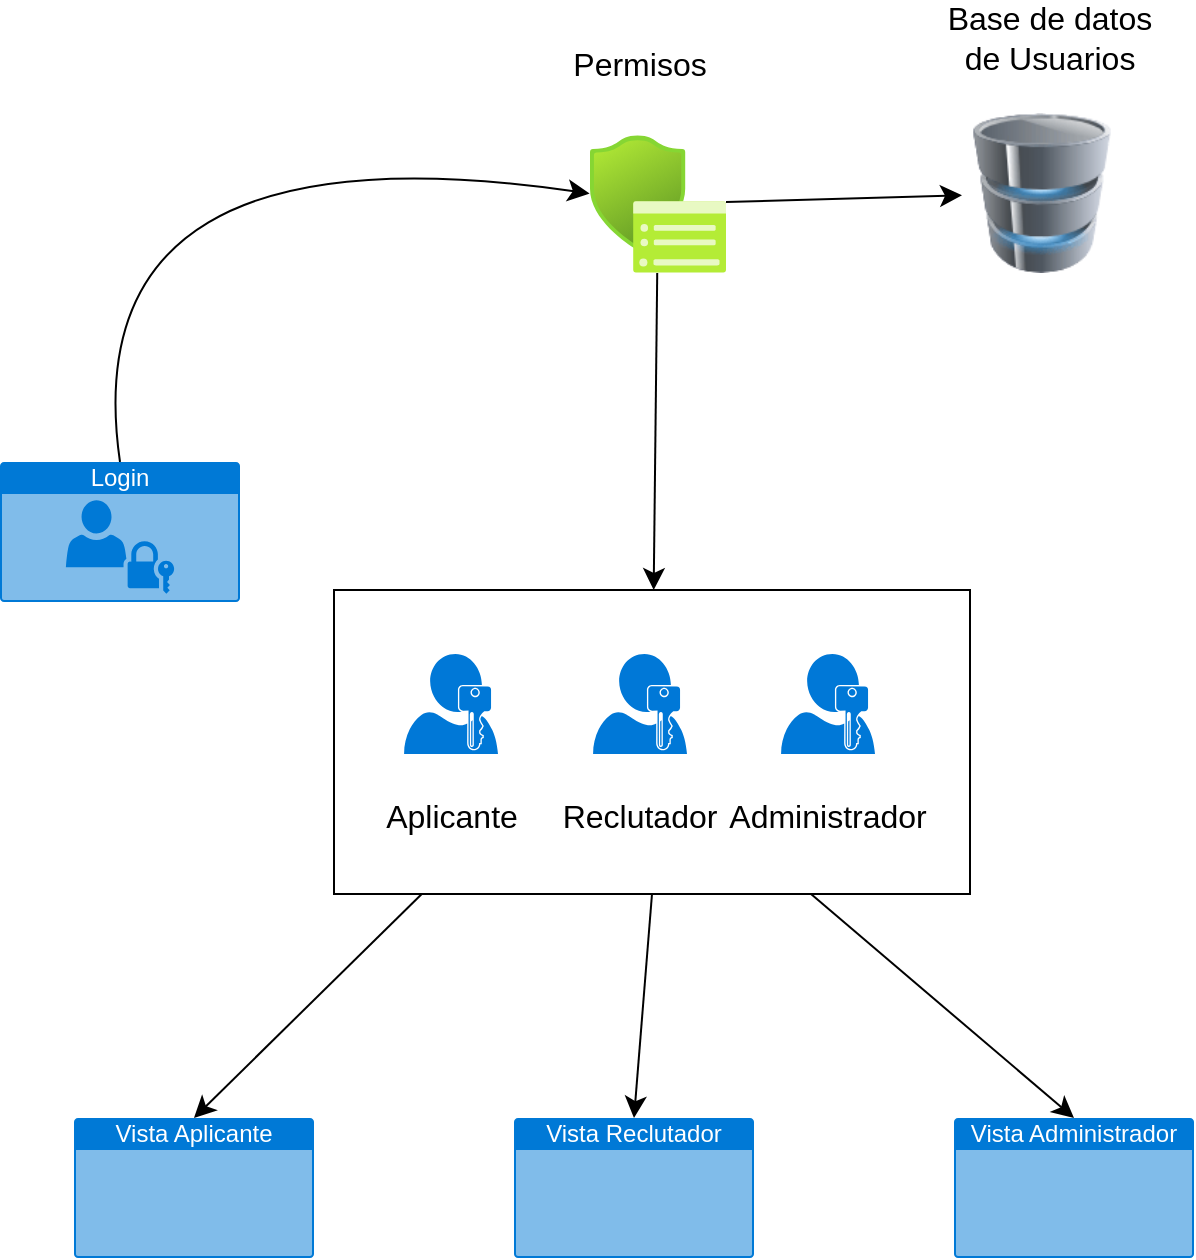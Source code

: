 <mxfile version="22.1.7" type="github">
  <diagram name="Page-1" id="jQWwyC68a8cOKM-7hP4k">
    <mxGraphModel dx="769" dy="1119" grid="0" gridSize="10" guides="1" tooltips="1" connect="1" arrows="1" fold="1" page="0" pageScale="1" pageWidth="850" pageHeight="1100" math="0" shadow="0">
      <root>
        <mxCell id="0" />
        <mxCell id="1" parent="0" />
        <mxCell id="0uEO1pMvAHEfa2qB6vsm-22" value="" style="rounded=0;whiteSpace=wrap;html=1;fontSize=16;" vertex="1" parent="1">
          <mxGeometry x="215" y="189" width="318" height="152" as="geometry" />
        </mxCell>
        <mxCell id="0uEO1pMvAHEfa2qB6vsm-6" style="edgeStyle=none;curved=1;rounded=0;orthogonalLoop=1;jettySize=auto;html=1;exitX=0.5;exitY=0;exitDx=0;exitDy=0;exitPerimeter=0;fontSize=12;startSize=8;endSize=8;entryX=-0.003;entryY=0.424;entryDx=0;entryDy=0;entryPerimeter=0;" edge="1" parent="1" source="0uEO1pMvAHEfa2qB6vsm-1" target="0uEO1pMvAHEfa2qB6vsm-2">
          <mxGeometry relative="1" as="geometry">
            <mxPoint x="273" y="-14" as="targetPoint" />
            <Array as="points">
              <mxPoint x="83" y="-47" />
            </Array>
          </mxGeometry>
        </mxCell>
        <mxCell id="0uEO1pMvAHEfa2qB6vsm-1" value="Login" style="html=1;whiteSpace=wrap;strokeColor=none;fillColor=#0079D6;labelPosition=center;verticalLabelPosition=middle;verticalAlign=top;align=center;fontSize=12;outlineConnect=0;spacingTop=-6;fontColor=#FFFFFF;sketch=0;shape=mxgraph.sitemap.login;" vertex="1" parent="1">
          <mxGeometry x="48" y="125" width="120" height="70" as="geometry" />
        </mxCell>
        <mxCell id="0uEO1pMvAHEfa2qB6vsm-7" style="edgeStyle=none;curved=1;rounded=0;orthogonalLoop=1;jettySize=auto;html=1;fontSize=12;startSize=8;endSize=8;" edge="1" parent="1" source="0uEO1pMvAHEfa2qB6vsm-2" target="0uEO1pMvAHEfa2qB6vsm-3">
          <mxGeometry relative="1" as="geometry" />
        </mxCell>
        <mxCell id="0uEO1pMvAHEfa2qB6vsm-8" style="edgeStyle=none;curved=1;rounded=0;orthogonalLoop=1;jettySize=auto;html=1;fontSize=12;startSize=8;endSize=8;" edge="1" parent="1" source="0uEO1pMvAHEfa2qB6vsm-2" target="0uEO1pMvAHEfa2qB6vsm-22">
          <mxGeometry relative="1" as="geometry">
            <mxPoint x="353.0" y="95.059" as="targetPoint" />
          </mxGeometry>
        </mxCell>
        <mxCell id="0uEO1pMvAHEfa2qB6vsm-2" value="" style="image;aspect=fixed;html=1;points=[];align=center;fontSize=12;image=img/lib/azure2/intune/Device_Security_Google.svg;" vertex="1" parent="1">
          <mxGeometry x="343" y="-38.5" width="68" height="69" as="geometry" />
        </mxCell>
        <mxCell id="0uEO1pMvAHEfa2qB6vsm-3" value="" style="image;html=1;image=img/lib/clip_art/computers/Database_128x128.png;fontSize=16;" vertex="1" parent="1">
          <mxGeometry x="529" y="-49.5" width="80" height="80" as="geometry" />
        </mxCell>
        <mxCell id="0uEO1pMvAHEfa2qB6vsm-18" value="" style="group" vertex="1" connectable="0" parent="1">
          <mxGeometry x="243.5" y="221" width="60" height="96" as="geometry" />
        </mxCell>
        <mxCell id="0uEO1pMvAHEfa2qB6vsm-21" value="" style="group" vertex="1" connectable="0" parent="0uEO1pMvAHEfa2qB6vsm-18">
          <mxGeometry width="60" height="96" as="geometry" />
        </mxCell>
        <mxCell id="0uEO1pMvAHEfa2qB6vsm-4" value="" style="sketch=0;aspect=fixed;pointerEvents=1;shadow=0;dashed=0;html=1;strokeColor=none;labelPosition=center;verticalLabelPosition=bottom;verticalAlign=top;align=center;shape=mxgraph.mscae.enterprise.user_permissions;fillColor=#0078D7;fontSize=16;" vertex="1" parent="0uEO1pMvAHEfa2qB6vsm-21">
          <mxGeometry x="6.5" width="47" height="50" as="geometry" />
        </mxCell>
        <mxCell id="0uEO1pMvAHEfa2qB6vsm-15" value="Aplicante" style="text;strokeColor=none;fillColor=none;html=1;align=center;verticalAlign=middle;whiteSpace=wrap;rounded=0;fontSize=16;" vertex="1" parent="0uEO1pMvAHEfa2qB6vsm-21">
          <mxGeometry y="66" width="60" height="30" as="geometry" />
        </mxCell>
        <mxCell id="0uEO1pMvAHEfa2qB6vsm-19" value="" style="group" vertex="1" connectable="0" parent="1">
          <mxGeometry x="338" y="221" width="60" height="96" as="geometry" />
        </mxCell>
        <mxCell id="0uEO1pMvAHEfa2qB6vsm-11" value="" style="sketch=0;aspect=fixed;pointerEvents=1;shadow=0;dashed=0;html=1;strokeColor=none;labelPosition=center;verticalLabelPosition=bottom;verticalAlign=top;align=center;shape=mxgraph.mscae.enterprise.user_permissions;fillColor=#0078D7;fontSize=16;" vertex="1" parent="0uEO1pMvAHEfa2qB6vsm-19">
          <mxGeometry x="6.5" width="47" height="50" as="geometry" />
        </mxCell>
        <mxCell id="0uEO1pMvAHEfa2qB6vsm-16" value="Reclutador" style="text;strokeColor=none;fillColor=none;html=1;align=center;verticalAlign=middle;whiteSpace=wrap;rounded=0;fontSize=16;" vertex="1" parent="0uEO1pMvAHEfa2qB6vsm-19">
          <mxGeometry y="66" width="60" height="30" as="geometry" />
        </mxCell>
        <mxCell id="0uEO1pMvAHEfa2qB6vsm-20" value="" style="group" vertex="1" connectable="0" parent="1">
          <mxGeometry x="432" y="221" width="60" height="96" as="geometry" />
        </mxCell>
        <mxCell id="0uEO1pMvAHEfa2qB6vsm-12" value="" style="sketch=0;aspect=fixed;pointerEvents=1;shadow=0;dashed=0;html=1;strokeColor=none;labelPosition=center;verticalLabelPosition=bottom;verticalAlign=top;align=center;shape=mxgraph.mscae.enterprise.user_permissions;fillColor=#0078D7;fontSize=16;" vertex="1" parent="0uEO1pMvAHEfa2qB6vsm-20">
          <mxGeometry x="6.5" width="47" height="50" as="geometry" />
        </mxCell>
        <mxCell id="0uEO1pMvAHEfa2qB6vsm-17" value="Administrador" style="text;strokeColor=none;fillColor=none;html=1;align=center;verticalAlign=middle;whiteSpace=wrap;rounded=0;fontSize=16;" vertex="1" parent="0uEO1pMvAHEfa2qB6vsm-20">
          <mxGeometry y="66" width="60" height="30" as="geometry" />
        </mxCell>
        <mxCell id="0uEO1pMvAHEfa2qB6vsm-23" value="Permisos" style="text;strokeColor=none;fillColor=none;html=1;align=center;verticalAlign=middle;whiteSpace=wrap;rounded=0;fontSize=16;" vertex="1" parent="1">
          <mxGeometry x="338" y="-89" width="60" height="30" as="geometry" />
        </mxCell>
        <mxCell id="0uEO1pMvAHEfa2qB6vsm-24" value="Base de datos de Usuarios" style="text;strokeColor=none;fillColor=none;html=1;align=center;verticalAlign=middle;whiteSpace=wrap;rounded=0;fontSize=16;" vertex="1" parent="1">
          <mxGeometry x="516" y="-102" width="114" height="30" as="geometry" />
        </mxCell>
        <mxCell id="0uEO1pMvAHEfa2qB6vsm-26" value="Vista Aplicante" style="html=1;whiteSpace=wrap;strokeColor=none;fillColor=#0079D6;labelPosition=center;verticalLabelPosition=middle;verticalAlign=top;align=center;fontSize=12;outlineConnect=0;spacingTop=-6;fontColor=#FFFFFF;sketch=0;shape=mxgraph.sitemap.page;" vertex="1" parent="1">
          <mxGeometry x="85" y="453" width="120" height="70" as="geometry" />
        </mxCell>
        <mxCell id="0uEO1pMvAHEfa2qB6vsm-27" value="Vista Reclutador" style="html=1;whiteSpace=wrap;strokeColor=none;fillColor=#0079D6;labelPosition=center;verticalLabelPosition=middle;verticalAlign=top;align=center;fontSize=12;outlineConnect=0;spacingTop=-6;fontColor=#FFFFFF;sketch=0;shape=mxgraph.sitemap.page;" vertex="1" parent="1">
          <mxGeometry x="305" y="453" width="120" height="70" as="geometry" />
        </mxCell>
        <mxCell id="0uEO1pMvAHEfa2qB6vsm-28" value="Vista Administrador" style="html=1;whiteSpace=wrap;strokeColor=none;fillColor=#0079D6;labelPosition=center;verticalLabelPosition=middle;verticalAlign=top;align=center;fontSize=12;outlineConnect=0;spacingTop=-6;fontColor=#FFFFFF;sketch=0;shape=mxgraph.sitemap.page;" vertex="1" parent="1">
          <mxGeometry x="525" y="453" width="120" height="70" as="geometry" />
        </mxCell>
        <mxCell id="0uEO1pMvAHEfa2qB6vsm-29" style="edgeStyle=none;curved=1;rounded=0;orthogonalLoop=1;jettySize=auto;html=1;entryX=0.5;entryY=0;entryDx=0;entryDy=0;entryPerimeter=0;fontSize=12;startSize=8;endSize=8;exitX=0.138;exitY=1;exitDx=0;exitDy=0;exitPerimeter=0;" edge="1" parent="1" source="0uEO1pMvAHEfa2qB6vsm-22" target="0uEO1pMvAHEfa2qB6vsm-26">
          <mxGeometry relative="1" as="geometry" />
        </mxCell>
        <mxCell id="0uEO1pMvAHEfa2qB6vsm-30" style="edgeStyle=none;curved=1;rounded=0;orthogonalLoop=1;jettySize=auto;html=1;exitX=0.5;exitY=1;exitDx=0;exitDy=0;entryX=0.5;entryY=0;entryDx=0;entryDy=0;entryPerimeter=0;fontSize=12;startSize=8;endSize=8;" edge="1" parent="1" source="0uEO1pMvAHEfa2qB6vsm-22" target="0uEO1pMvAHEfa2qB6vsm-27">
          <mxGeometry relative="1" as="geometry" />
        </mxCell>
        <mxCell id="0uEO1pMvAHEfa2qB6vsm-31" style="edgeStyle=none;curved=1;rounded=0;orthogonalLoop=1;jettySize=auto;html=1;exitX=0.75;exitY=1;exitDx=0;exitDy=0;entryX=0.5;entryY=0;entryDx=0;entryDy=0;entryPerimeter=0;fontSize=12;startSize=8;endSize=8;" edge="1" parent="1" source="0uEO1pMvAHEfa2qB6vsm-22" target="0uEO1pMvAHEfa2qB6vsm-28">
          <mxGeometry relative="1" as="geometry" />
        </mxCell>
      </root>
    </mxGraphModel>
  </diagram>
</mxfile>
